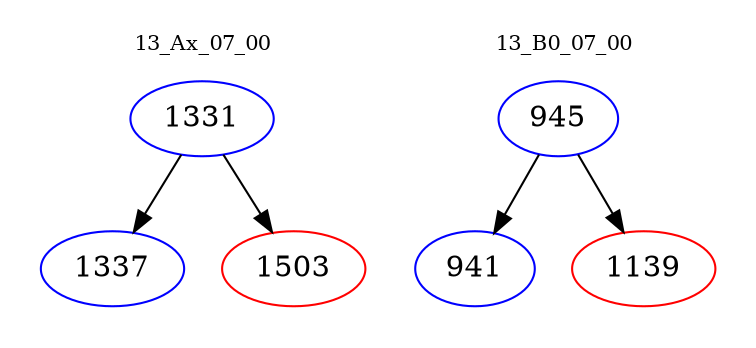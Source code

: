 digraph{
subgraph cluster_0 {
color = white
label = "13_Ax_07_00";
fontsize=10;
T0_1331 [label="1331", color="blue"]
T0_1331 -> T0_1337 [color="black"]
T0_1337 [label="1337", color="blue"]
T0_1331 -> T0_1503 [color="black"]
T0_1503 [label="1503", color="red"]
}
subgraph cluster_1 {
color = white
label = "13_B0_07_00";
fontsize=10;
T1_945 [label="945", color="blue"]
T1_945 -> T1_941 [color="black"]
T1_941 [label="941", color="blue"]
T1_945 -> T1_1139 [color="black"]
T1_1139 [label="1139", color="red"]
}
}
